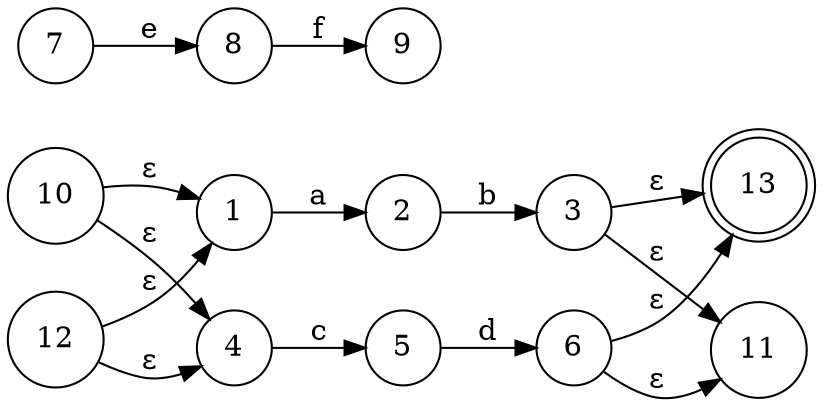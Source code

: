 digraph finite_state_machine {
	rankdir=LR size="8,5"
	node [shape=doublecircle]
	13
	node [shape=circle]
	1 -> 2 [label=a]
	node [shape=circle]
	2 -> 3 [label=b]
	node [shape=circle]
	3 -> 11 [label="ε"]
	3 -> 13 [label="ε"]
	node [shape=circle]
	4 -> 5 [label=c]
	node [shape=circle]
	5 -> 6 [label=d]
	node [shape=circle]
	6 -> 11 [label="ε"]
	6 -> 13 [label="ε"]
	node [shape=circle]
	7 -> 8 [label=e]
	node [shape=circle]
	8 -> 9 [label=f]
	node [shape=circle]
	node [shape=circle]
	10 -> 1 [label="ε"]
	10 -> 4 [label="ε"]
	node [shape=circle]
	node [shape=circle]
	12 -> 1 [label="ε"]
	12 -> 4 [label="ε"]
	node [shape=circle]
}
